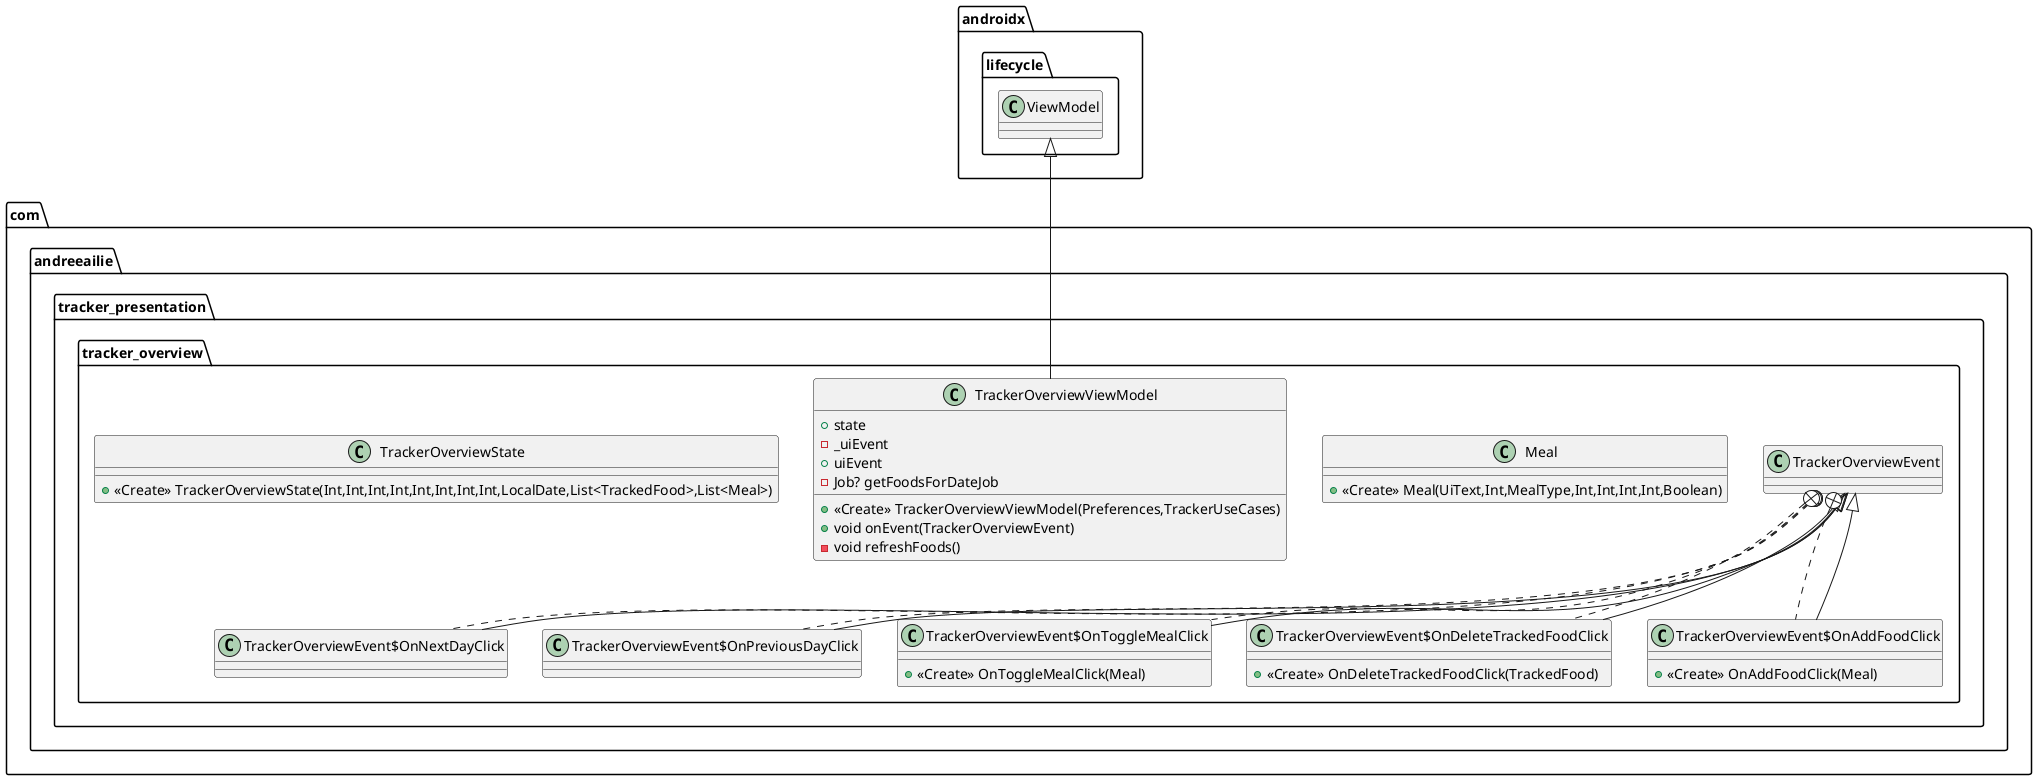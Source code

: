 @startuml
class com.andreeailie.tracker_presentation.tracker_overview.TrackerOverviewEvent$OnNextDayClick {
}
class com.andreeailie.tracker_presentation.tracker_overview.TrackerOverviewEvent$OnPreviousDayClick {
}
class com.andreeailie.tracker_presentation.tracker_overview.TrackerOverviewEvent$OnToggleMealClick {
+ <<Create>> OnToggleMealClick(Meal)
}

class com.andreeailie.tracker_presentation.tracker_overview.TrackerOverviewEvent$OnDeleteTrackedFoodClick {
+ <<Create>> OnDeleteTrackedFoodClick(TrackedFood)
}

class com.andreeailie.tracker_presentation.tracker_overview.TrackerOverviewEvent$OnAddFoodClick {
+ <<Create>> OnAddFoodClick(Meal)
}

class com.andreeailie.tracker_presentation.tracker_overview.TrackerOverviewEvent {
}
class com.andreeailie.tracker_presentation.tracker_overview.Meal {
+ <<Create>> Meal(UiText,Int,MealType,Int,Int,Int,Int,Boolean)
}

class com.andreeailie.tracker_presentation.tracker_overview.TrackerOverviewViewModel {
+  state
-  _uiEvent
+  uiEvent
- Job? getFoodsForDateJob
+ <<Create>> TrackerOverviewViewModel(Preferences,TrackerUseCases)
+ void onEvent(TrackerOverviewEvent)
- void refreshFoods()
}


class com.andreeailie.tracker_presentation.tracker_overview.TrackerOverviewState {
+ <<Create>> TrackerOverviewState(Int,Int,Int,Int,Int,Int,Int,Int,LocalDate,List<TrackedFood>,List<Meal>)
}



com.andreeailie.tracker_presentation.tracker_overview.TrackerOverviewEvent +.. com.andreeailie.tracker_presentation.tracker_overview.TrackerOverviewEvent$OnNextDayClick
com.andreeailie.tracker_presentation.tracker_overview.TrackerOverviewEvent <|-- com.andreeailie.tracker_presentation.tracker_overview.TrackerOverviewEvent$OnNextDayClick
com.andreeailie.tracker_presentation.tracker_overview.TrackerOverviewEvent +.. com.andreeailie.tracker_presentation.tracker_overview.TrackerOverviewEvent$OnPreviousDayClick
com.andreeailie.tracker_presentation.tracker_overview.TrackerOverviewEvent <|-- com.andreeailie.tracker_presentation.tracker_overview.TrackerOverviewEvent$OnPreviousDayClick
com.andreeailie.tracker_presentation.tracker_overview.TrackerOverviewEvent +.. com.andreeailie.tracker_presentation.tracker_overview.TrackerOverviewEvent$OnToggleMealClick
com.andreeailie.tracker_presentation.tracker_overview.TrackerOverviewEvent <|-- com.andreeailie.tracker_presentation.tracker_overview.TrackerOverviewEvent$OnToggleMealClick
com.andreeailie.tracker_presentation.tracker_overview.TrackerOverviewEvent +.. com.andreeailie.tracker_presentation.tracker_overview.TrackerOverviewEvent$OnDeleteTrackedFoodClick
com.andreeailie.tracker_presentation.tracker_overview.TrackerOverviewEvent <|-- com.andreeailie.tracker_presentation.tracker_overview.TrackerOverviewEvent$OnDeleteTrackedFoodClick
com.andreeailie.tracker_presentation.tracker_overview.TrackerOverviewEvent +.. com.andreeailie.tracker_presentation.tracker_overview.TrackerOverviewEvent$OnAddFoodClick
com.andreeailie.tracker_presentation.tracker_overview.TrackerOverviewEvent <|-- com.andreeailie.tracker_presentation.tracker_overview.TrackerOverviewEvent$OnAddFoodClick
androidx.lifecycle.ViewModel <|-- com.andreeailie.tracker_presentation.tracker_overview.TrackerOverviewViewModel
@enduml